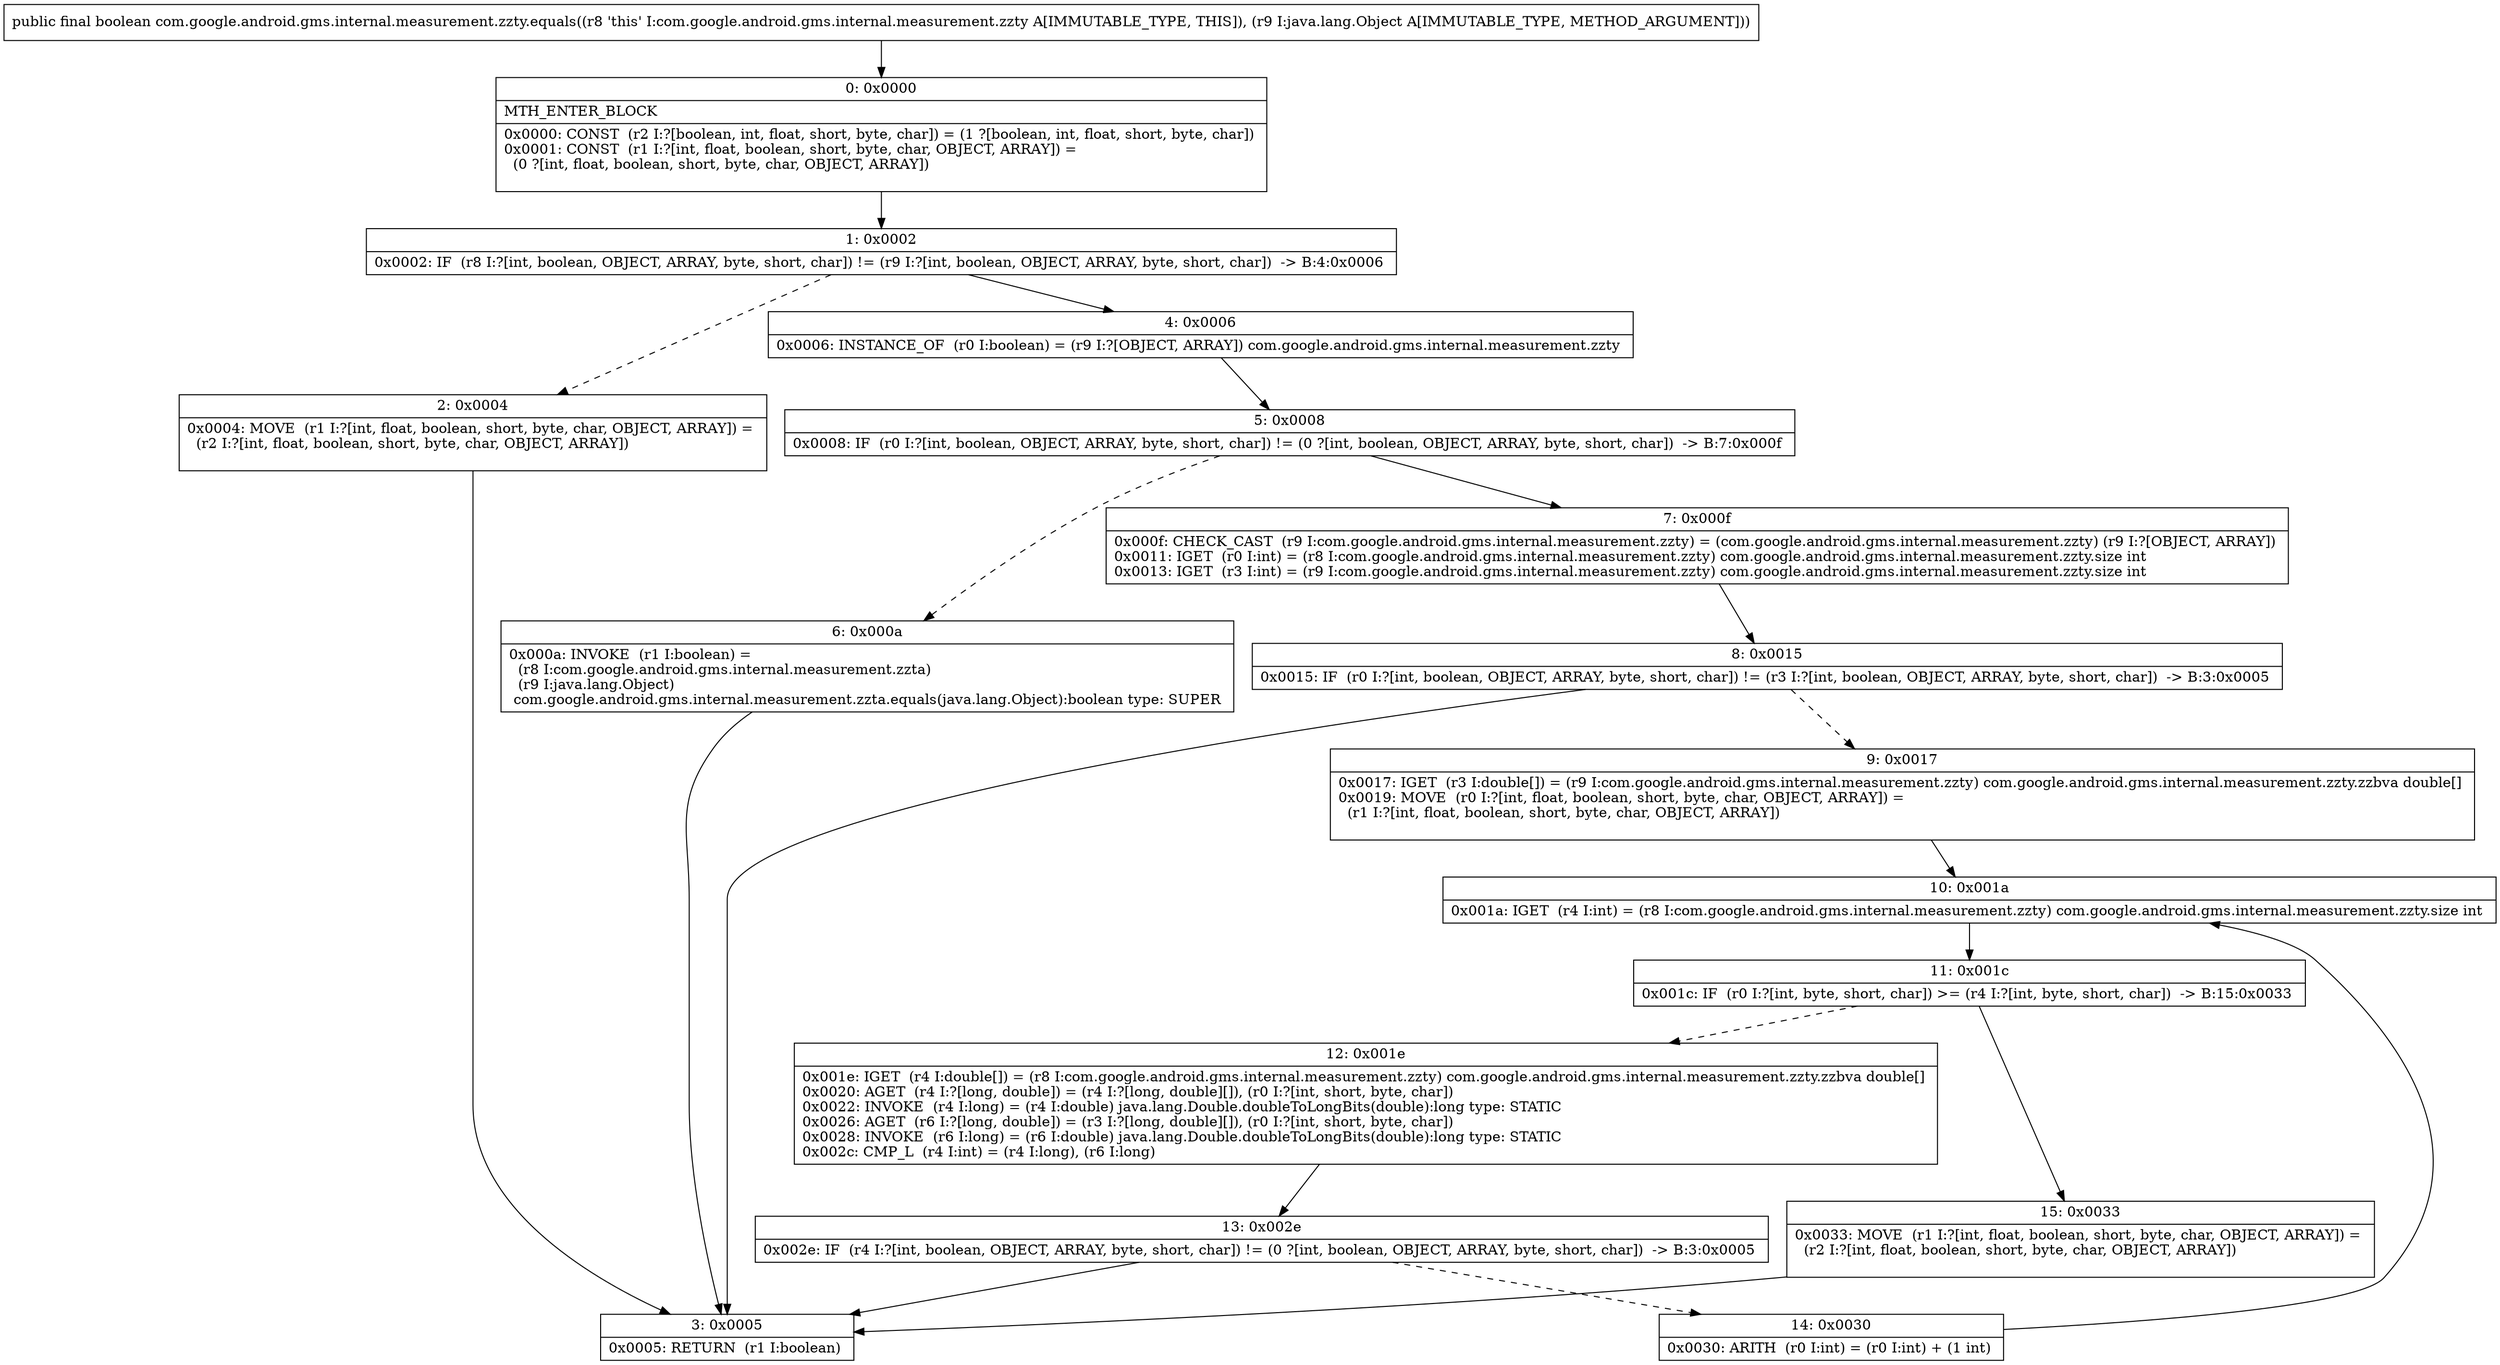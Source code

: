 digraph "CFG forcom.google.android.gms.internal.measurement.zzty.equals(Ljava\/lang\/Object;)Z" {
Node_0 [shape=record,label="{0\:\ 0x0000|MTH_ENTER_BLOCK\l|0x0000: CONST  (r2 I:?[boolean, int, float, short, byte, char]) = (1 ?[boolean, int, float, short, byte, char]) \l0x0001: CONST  (r1 I:?[int, float, boolean, short, byte, char, OBJECT, ARRAY]) = \l  (0 ?[int, float, boolean, short, byte, char, OBJECT, ARRAY])\l \l}"];
Node_1 [shape=record,label="{1\:\ 0x0002|0x0002: IF  (r8 I:?[int, boolean, OBJECT, ARRAY, byte, short, char]) != (r9 I:?[int, boolean, OBJECT, ARRAY, byte, short, char])  \-\> B:4:0x0006 \l}"];
Node_2 [shape=record,label="{2\:\ 0x0004|0x0004: MOVE  (r1 I:?[int, float, boolean, short, byte, char, OBJECT, ARRAY]) = \l  (r2 I:?[int, float, boolean, short, byte, char, OBJECT, ARRAY])\l \l}"];
Node_3 [shape=record,label="{3\:\ 0x0005|0x0005: RETURN  (r1 I:boolean) \l}"];
Node_4 [shape=record,label="{4\:\ 0x0006|0x0006: INSTANCE_OF  (r0 I:boolean) = (r9 I:?[OBJECT, ARRAY]) com.google.android.gms.internal.measurement.zzty \l}"];
Node_5 [shape=record,label="{5\:\ 0x0008|0x0008: IF  (r0 I:?[int, boolean, OBJECT, ARRAY, byte, short, char]) != (0 ?[int, boolean, OBJECT, ARRAY, byte, short, char])  \-\> B:7:0x000f \l}"];
Node_6 [shape=record,label="{6\:\ 0x000a|0x000a: INVOKE  (r1 I:boolean) = \l  (r8 I:com.google.android.gms.internal.measurement.zzta)\l  (r9 I:java.lang.Object)\l com.google.android.gms.internal.measurement.zzta.equals(java.lang.Object):boolean type: SUPER \l}"];
Node_7 [shape=record,label="{7\:\ 0x000f|0x000f: CHECK_CAST  (r9 I:com.google.android.gms.internal.measurement.zzty) = (com.google.android.gms.internal.measurement.zzty) (r9 I:?[OBJECT, ARRAY]) \l0x0011: IGET  (r0 I:int) = (r8 I:com.google.android.gms.internal.measurement.zzty) com.google.android.gms.internal.measurement.zzty.size int \l0x0013: IGET  (r3 I:int) = (r9 I:com.google.android.gms.internal.measurement.zzty) com.google.android.gms.internal.measurement.zzty.size int \l}"];
Node_8 [shape=record,label="{8\:\ 0x0015|0x0015: IF  (r0 I:?[int, boolean, OBJECT, ARRAY, byte, short, char]) != (r3 I:?[int, boolean, OBJECT, ARRAY, byte, short, char])  \-\> B:3:0x0005 \l}"];
Node_9 [shape=record,label="{9\:\ 0x0017|0x0017: IGET  (r3 I:double[]) = (r9 I:com.google.android.gms.internal.measurement.zzty) com.google.android.gms.internal.measurement.zzty.zzbva double[] \l0x0019: MOVE  (r0 I:?[int, float, boolean, short, byte, char, OBJECT, ARRAY]) = \l  (r1 I:?[int, float, boolean, short, byte, char, OBJECT, ARRAY])\l \l}"];
Node_10 [shape=record,label="{10\:\ 0x001a|0x001a: IGET  (r4 I:int) = (r8 I:com.google.android.gms.internal.measurement.zzty) com.google.android.gms.internal.measurement.zzty.size int \l}"];
Node_11 [shape=record,label="{11\:\ 0x001c|0x001c: IF  (r0 I:?[int, byte, short, char]) \>= (r4 I:?[int, byte, short, char])  \-\> B:15:0x0033 \l}"];
Node_12 [shape=record,label="{12\:\ 0x001e|0x001e: IGET  (r4 I:double[]) = (r8 I:com.google.android.gms.internal.measurement.zzty) com.google.android.gms.internal.measurement.zzty.zzbva double[] \l0x0020: AGET  (r4 I:?[long, double]) = (r4 I:?[long, double][]), (r0 I:?[int, short, byte, char]) \l0x0022: INVOKE  (r4 I:long) = (r4 I:double) java.lang.Double.doubleToLongBits(double):long type: STATIC \l0x0026: AGET  (r6 I:?[long, double]) = (r3 I:?[long, double][]), (r0 I:?[int, short, byte, char]) \l0x0028: INVOKE  (r6 I:long) = (r6 I:double) java.lang.Double.doubleToLongBits(double):long type: STATIC \l0x002c: CMP_L  (r4 I:int) = (r4 I:long), (r6 I:long) \l}"];
Node_13 [shape=record,label="{13\:\ 0x002e|0x002e: IF  (r4 I:?[int, boolean, OBJECT, ARRAY, byte, short, char]) != (0 ?[int, boolean, OBJECT, ARRAY, byte, short, char])  \-\> B:3:0x0005 \l}"];
Node_14 [shape=record,label="{14\:\ 0x0030|0x0030: ARITH  (r0 I:int) = (r0 I:int) + (1 int) \l}"];
Node_15 [shape=record,label="{15\:\ 0x0033|0x0033: MOVE  (r1 I:?[int, float, boolean, short, byte, char, OBJECT, ARRAY]) = \l  (r2 I:?[int, float, boolean, short, byte, char, OBJECT, ARRAY])\l \l}"];
MethodNode[shape=record,label="{public final boolean com.google.android.gms.internal.measurement.zzty.equals((r8 'this' I:com.google.android.gms.internal.measurement.zzty A[IMMUTABLE_TYPE, THIS]), (r9 I:java.lang.Object A[IMMUTABLE_TYPE, METHOD_ARGUMENT])) }"];
MethodNode -> Node_0;
Node_0 -> Node_1;
Node_1 -> Node_2[style=dashed];
Node_1 -> Node_4;
Node_2 -> Node_3;
Node_4 -> Node_5;
Node_5 -> Node_6[style=dashed];
Node_5 -> Node_7;
Node_6 -> Node_3;
Node_7 -> Node_8;
Node_8 -> Node_3;
Node_8 -> Node_9[style=dashed];
Node_9 -> Node_10;
Node_10 -> Node_11;
Node_11 -> Node_12[style=dashed];
Node_11 -> Node_15;
Node_12 -> Node_13;
Node_13 -> Node_3;
Node_13 -> Node_14[style=dashed];
Node_14 -> Node_10;
Node_15 -> Node_3;
}

